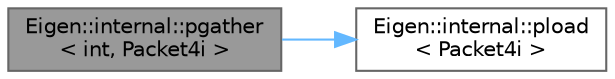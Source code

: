 digraph "Eigen::internal::pgather&lt; int, Packet4i &gt;"
{
 // LATEX_PDF_SIZE
  bgcolor="transparent";
  edge [fontname=Helvetica,fontsize=10,labelfontname=Helvetica,labelfontsize=10];
  node [fontname=Helvetica,fontsize=10,shape=box,height=0.2,width=0.4];
  rankdir="LR";
  Node1 [id="Node000001",label="Eigen::internal::pgather\l\< int, Packet4i \>",height=0.2,width=0.4,color="gray40", fillcolor="grey60", style="filled", fontcolor="black",tooltip=" "];
  Node1 -> Node2 [id="edge2_Node000001_Node000002",color="steelblue1",style="solid",tooltip=" "];
  Node2 [id="Node000002",label="Eigen::internal::pload\l\< Packet4i \>",height=0.2,width=0.4,color="grey40", fillcolor="white", style="filled",URL="$namespace_eigen_1_1internal.html#ae1c0b08faef0da90bb6fa78856bcf726",tooltip=" "];
}
